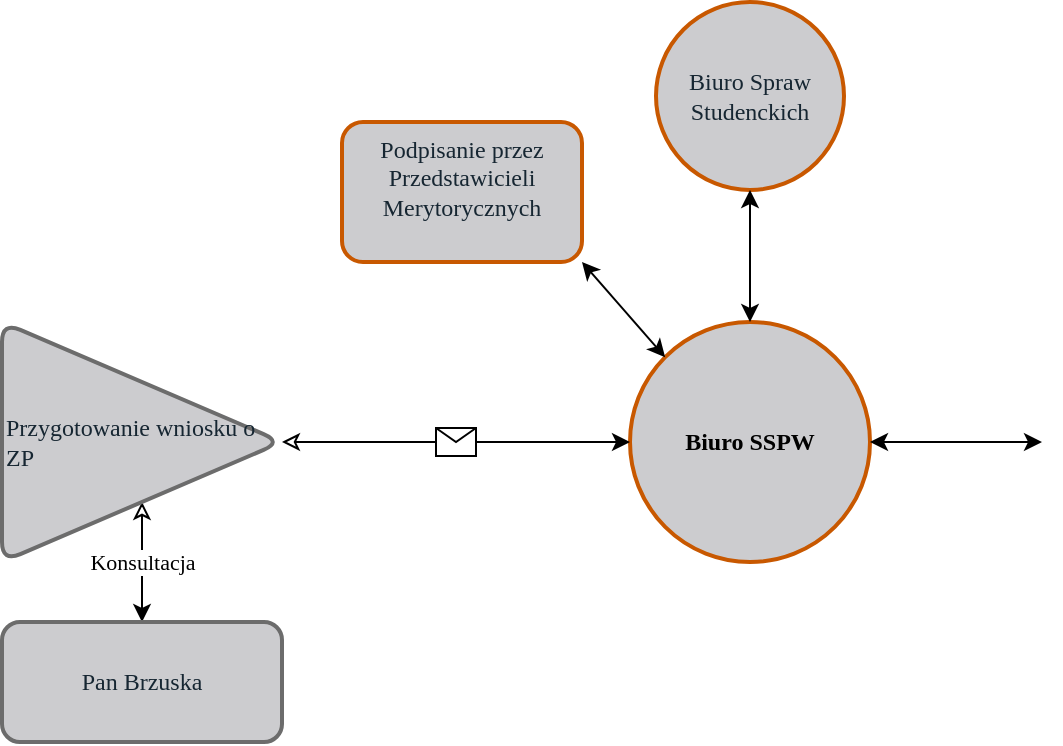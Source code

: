 <mxfile version="14.6.6" type="github">
  <diagram id="prtHgNgQTEPvFCAcTncT" name="Page-1">
    <mxGraphModel dx="942" dy="593" grid="1" gridSize="10" guides="1" tooltips="1" connect="1" arrows="1" fold="1" page="1" pageScale="1" pageWidth="827" pageHeight="1169" math="0" shadow="0">
      <root>
        <mxCell id="0" />
        <mxCell id="1" parent="0" />
        <mxCell id="FWeo1_BL_VegPmoIYy2M-6" value="&lt;div style=&quot;font-size: 11px;&quot;&gt;Konsultacja&lt;/div&gt;" style="edgeStyle=orthogonalEdgeStyle;rounded=0;orthogonalLoop=1;jettySize=auto;html=1;exitX=0.5;exitY=1;exitDx=0;exitDy=0;entryX=0.5;entryY=0;entryDx=0;entryDy=0;fontFamily=Verdana;startArrow=classic;startFill=0;fontSize=11;" edge="1" parent="1" source="FWeo1_BL_VegPmoIYy2M-1" target="FWeo1_BL_VegPmoIYy2M-15">
          <mxGeometry relative="1" as="geometry">
            <mxPoint x="90" y="450" as="targetPoint" />
            <Array as="points">
              <mxPoint x="90" y="400" />
              <mxPoint x="90" y="400" />
            </Array>
          </mxGeometry>
        </mxCell>
        <mxCell id="FWeo1_BL_VegPmoIYy2M-1" value="Przygotowanie wniosku o ZP" style="triangle;whiteSpace=wrap;html=1;fontFamily=Verdana;align=left;strokeWidth=2;rounded=1;fillColor=#cccccf;strokeColor=#6C6C6C;fontColor=#162632;" vertex="1" parent="1">
          <mxGeometry x="20" y="300" width="140" height="120" as="geometry" />
        </mxCell>
        <mxCell id="FWeo1_BL_VegPmoIYy2M-11" value="&lt;div style=&quot;font-size: 12px;&quot;&gt;Biuro SSPW&lt;br style=&quot;font-size: 12px;&quot;&gt;&lt;/div&gt;" style="ellipse;whiteSpace=wrap;html=1;aspect=fixed;rounded=1;fontFamily=Verdana;fontSize=12;strokeWidth=2;fillColor=#CCCCCF;align=center;strokeColor=#C85800;fontStyle=1" vertex="1" parent="1">
          <mxGeometry x="334" y="300" width="120" height="120" as="geometry" />
        </mxCell>
        <mxCell id="FWeo1_BL_VegPmoIYy2M-15" value="Pan Brzuska" style="rounded=1;whiteSpace=wrap;html=1;fontFamily=Verdana;fontSize=12;strokeColor=#6C6C6C;strokeWidth=2;fillColor=#CCCCCF;align=center;fontColor=#162632;" vertex="1" parent="1">
          <mxGeometry x="20" y="450" width="140" height="60" as="geometry" />
        </mxCell>
        <mxCell id="FWeo1_BL_VegPmoIYy2M-16" value="" style="endArrow=classic;html=1;fontFamily=Verdana;fontSize=12;fontColor=#162632;exitX=1;exitY=0.5;exitDx=0;exitDy=0;entryX=0;entryY=0.5;entryDx=0;entryDy=0;startArrow=classic;startFill=0;" edge="1" parent="1" source="FWeo1_BL_VegPmoIYy2M-1" target="FWeo1_BL_VegPmoIYy2M-11">
          <mxGeometry relative="1" as="geometry">
            <mxPoint x="160" y="360" as="sourcePoint" />
            <mxPoint x="260" y="360" as="targetPoint" />
          </mxGeometry>
        </mxCell>
        <mxCell id="FWeo1_BL_VegPmoIYy2M-17" value="" style="shape=message;html=1;outlineConnect=0;" vertex="1" parent="FWeo1_BL_VegPmoIYy2M-16">
          <mxGeometry width="20" height="14" relative="1" as="geometry">
            <mxPoint x="-10" y="-7" as="offset" />
          </mxGeometry>
        </mxCell>
        <mxCell id="FWeo1_BL_VegPmoIYy2M-24" value="" style="endArrow=classic;startArrow=classic;html=1;fontFamily=Verdana;fontSize=12;fontColor=#162632;entryX=1;entryY=1;entryDx=0;entryDy=0;exitX=0;exitY=0;exitDx=0;exitDy=0;" edge="1" parent="1" source="FWeo1_BL_VegPmoIYy2M-11" target="FWeo1_BL_VegPmoIYy2M-25">
          <mxGeometry width="50" height="50" relative="1" as="geometry">
            <mxPoint x="350" y="340" as="sourcePoint" />
            <mxPoint x="310" y="270" as="targetPoint" />
          </mxGeometry>
        </mxCell>
        <mxCell id="FWeo1_BL_VegPmoIYy2M-25" value="&#xa;Podpisanie przez Przedstawicieli Merytorycznych&#xa;&#xa;" style="rounded=1;whiteSpace=wrap;html=1;fontFamily=Verdana;fontSize=12;fontColor=#162632;strokeWidth=2;fillColor=#CCCCCF;align=center;strokeColor=#C85800;labelPosition=center;verticalLabelPosition=middle;verticalAlign=middle;" vertex="1" parent="1">
          <mxGeometry x="190" y="200" width="120" height="70" as="geometry" />
        </mxCell>
        <mxCell id="FWeo1_BL_VegPmoIYy2M-26" value="" style="endArrow=classic;startArrow=classic;html=1;fontFamily=Verdana;fontSize=12;fontColor=#162632;entryX=1;entryY=0.5;entryDx=0;entryDy=0;" edge="1" parent="1" target="FWeo1_BL_VegPmoIYy2M-11">
          <mxGeometry width="50" height="50" relative="1" as="geometry">
            <mxPoint x="540" y="360" as="sourcePoint" />
            <mxPoint x="400" y="380" as="targetPoint" />
          </mxGeometry>
        </mxCell>
        <mxCell id="FWeo1_BL_VegPmoIYy2M-27" value="Biuro Spraw Studenckich" style="ellipse;whiteSpace=wrap;html=1;aspect=fixed;rounded=1;fontFamily=Verdana;fontSize=12;fontColor=#162632;strokeColor=#C85800;strokeWidth=2;fillColor=#CCCCCF;align=center;" vertex="1" parent="1">
          <mxGeometry x="347" y="140" width="94" height="94" as="geometry" />
        </mxCell>
        <mxCell id="FWeo1_BL_VegPmoIYy2M-28" value="" style="endArrow=classic;startArrow=classic;html=1;fontFamily=Verdana;fontSize=12;fontColor=#162632;exitX=0.5;exitY=0;exitDx=0;exitDy=0;entryX=0.5;entryY=1;entryDx=0;entryDy=0;" edge="1" parent="1" source="FWeo1_BL_VegPmoIYy2M-11" target="FWeo1_BL_VegPmoIYy2M-27">
          <mxGeometry width="50" height="50" relative="1" as="geometry">
            <mxPoint x="370" y="280" as="sourcePoint" />
            <mxPoint x="420" y="230" as="targetPoint" />
          </mxGeometry>
        </mxCell>
      </root>
    </mxGraphModel>
  </diagram>
</mxfile>
